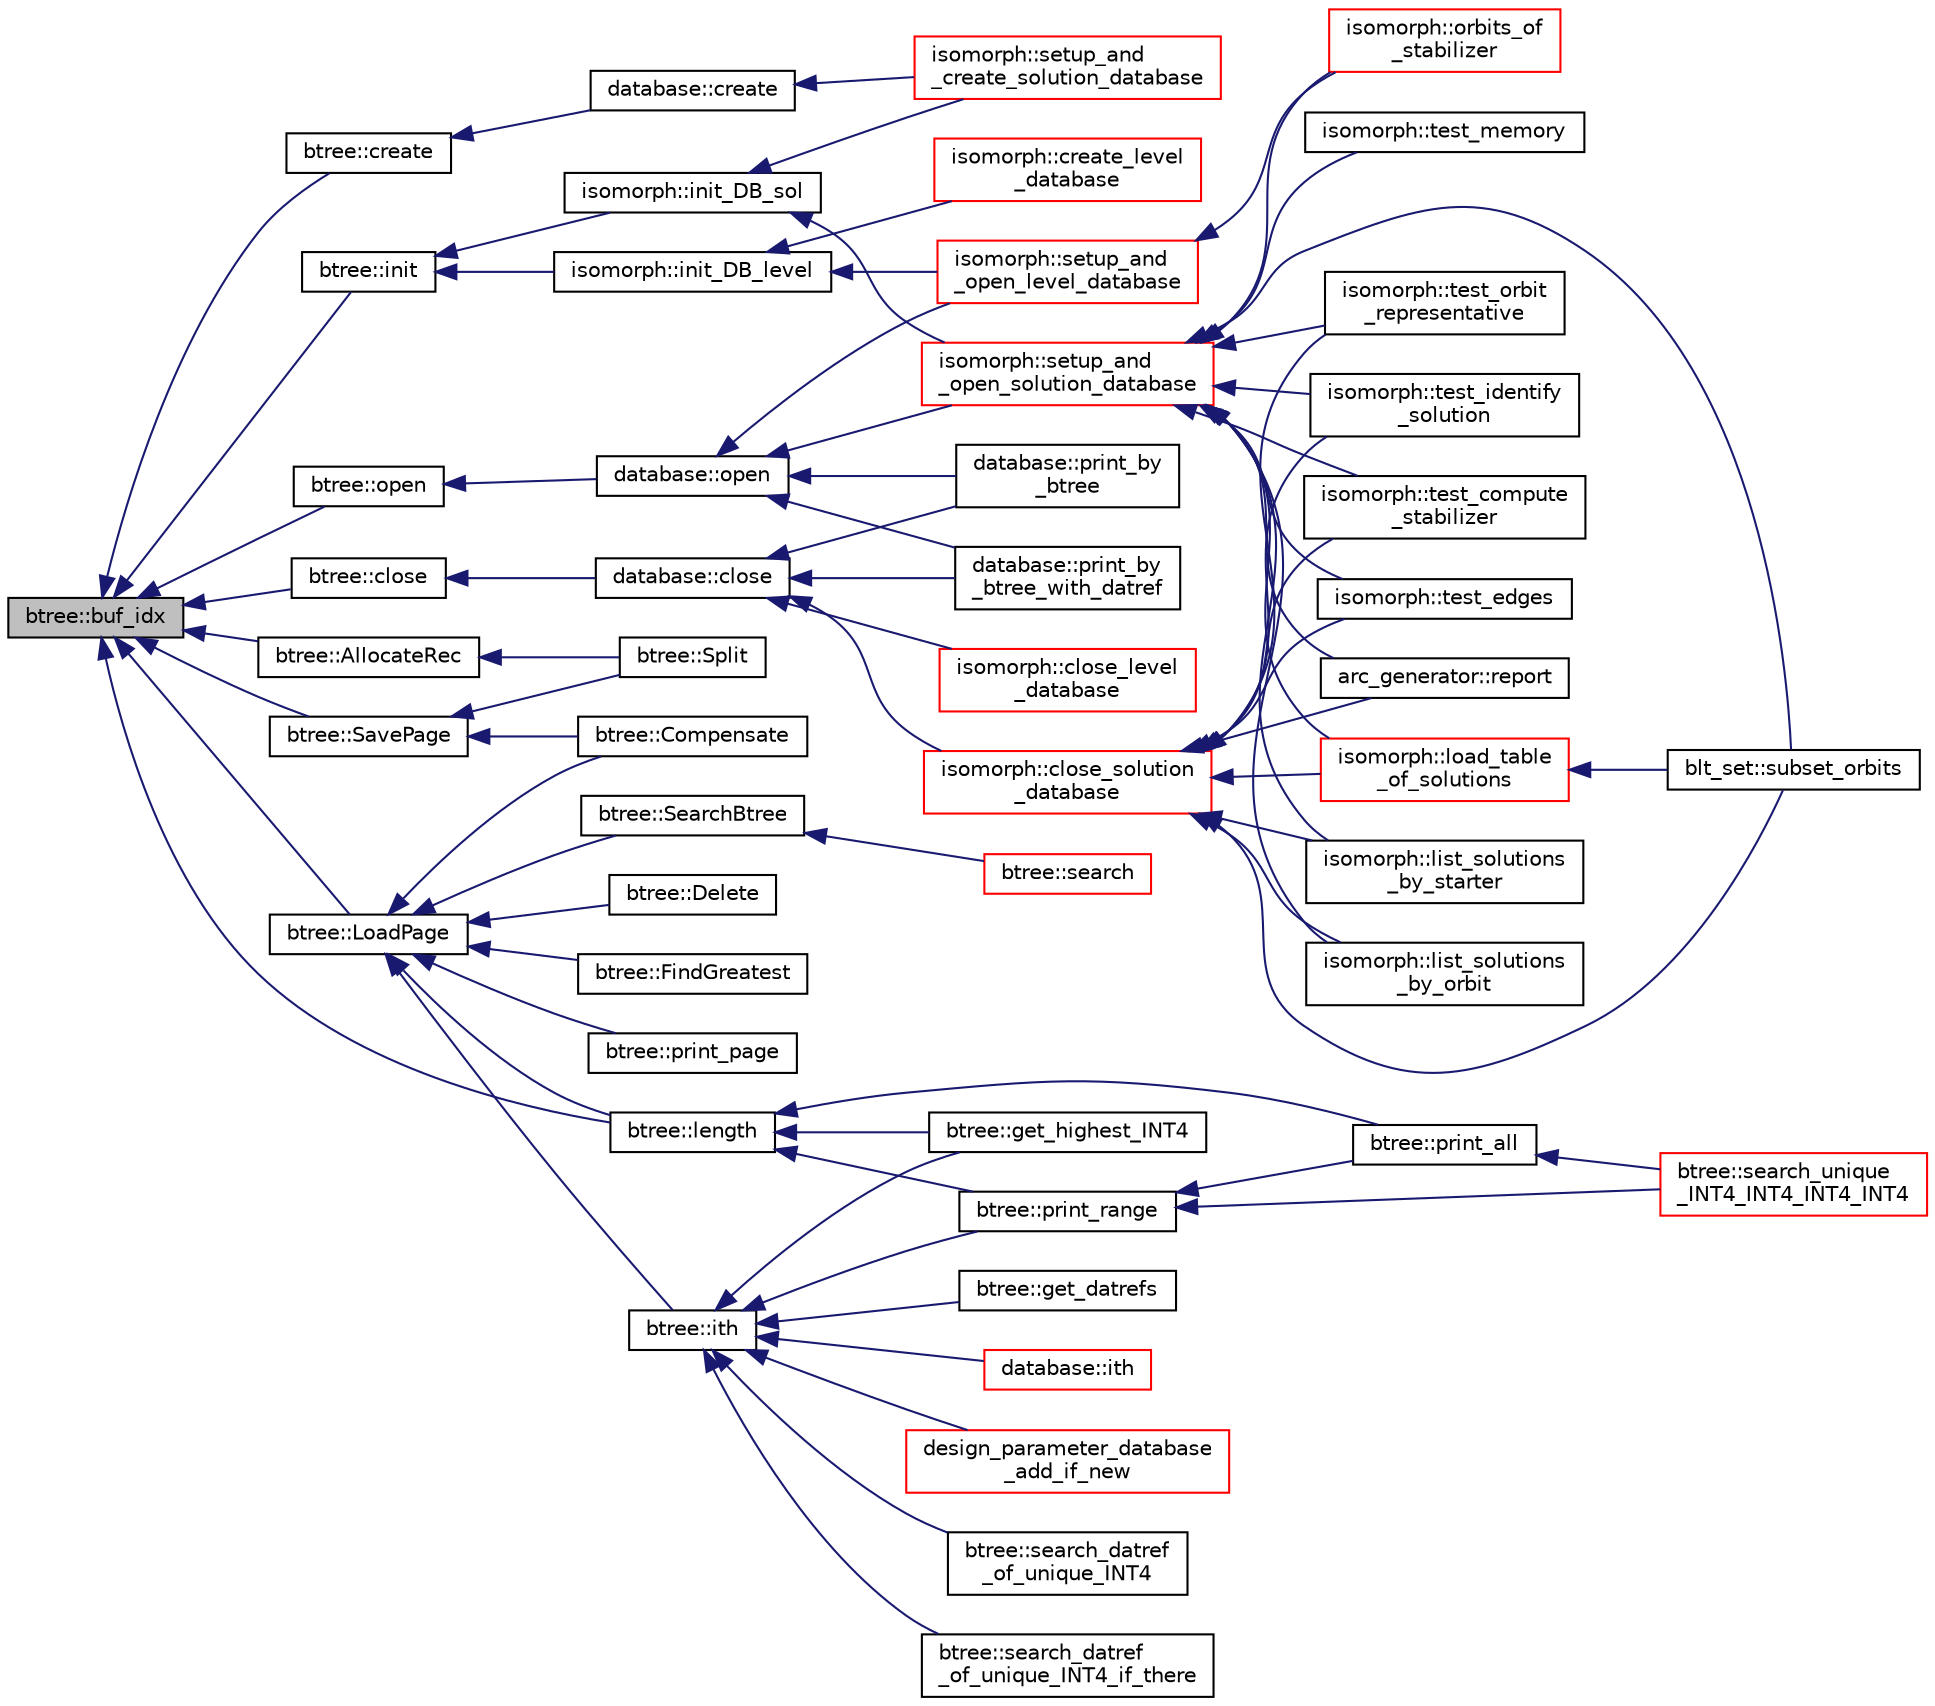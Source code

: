 digraph "btree::buf_idx"
{
  edge [fontname="Helvetica",fontsize="10",labelfontname="Helvetica",labelfontsize="10"];
  node [fontname="Helvetica",fontsize="10",shape=record];
  rankdir="LR";
  Node553 [label="btree::buf_idx",height=0.2,width=0.4,color="black", fillcolor="grey75", style="filled", fontcolor="black"];
  Node553 -> Node554 [dir="back",color="midnightblue",fontsize="10",style="solid",fontname="Helvetica"];
  Node554 [label="btree::init",height=0.2,width=0.4,color="black", fillcolor="white", style="filled",URL="$dd/db0/classbtree.html#a3c88706e9886f1f9bc142b511aeab642"];
  Node554 -> Node555 [dir="back",color="midnightblue",fontsize="10",style="solid",fontname="Helvetica"];
  Node555 [label="isomorph::init_DB_sol",height=0.2,width=0.4,color="black", fillcolor="white", style="filled",URL="$d3/d5f/classisomorph.html#afd8d8a546fa9a7bc6f211b216e291039"];
  Node555 -> Node556 [dir="back",color="midnightblue",fontsize="10",style="solid",fontname="Helvetica"];
  Node556 [label="isomorph::setup_and\l_open_solution_database",height=0.2,width=0.4,color="red", fillcolor="white", style="filled",URL="$d3/d5f/classisomorph.html#a31846d3ae261a9c2dc089fb87710ce5c"];
  Node556 -> Node557 [dir="back",color="midnightblue",fontsize="10",style="solid",fontname="Helvetica"];
  Node557 [label="blt_set::subset_orbits",height=0.2,width=0.4,color="black", fillcolor="white", style="filled",URL="$d1/d3d/classblt__set.html#af8f79fc4346244acfa0e2c2d23c36993"];
  Node556 -> Node558 [dir="back",color="midnightblue",fontsize="10",style="solid",fontname="Helvetica"];
  Node558 [label="arc_generator::report",height=0.2,width=0.4,color="black", fillcolor="white", style="filled",URL="$d4/d21/classarc__generator.html#a650f715bb3eec8fd1057e07e5b384f9a"];
  Node556 -> Node559 [dir="back",color="midnightblue",fontsize="10",style="solid",fontname="Helvetica"];
  Node559 [label="isomorph::load_table\l_of_solutions",height=0.2,width=0.4,color="red", fillcolor="white", style="filled",URL="$d3/d5f/classisomorph.html#a21ab5aba74a200b9abf041dc5206821a"];
  Node559 -> Node557 [dir="back",color="midnightblue",fontsize="10",style="solid",fontname="Helvetica"];
  Node556 -> Node570 [dir="back",color="midnightblue",fontsize="10",style="solid",fontname="Helvetica"];
  Node570 [label="isomorph::list_solutions\l_by_starter",height=0.2,width=0.4,color="black", fillcolor="white", style="filled",URL="$d3/d5f/classisomorph.html#a9c40f343f1a3e5fc177e5121bc809b06"];
  Node556 -> Node571 [dir="back",color="midnightblue",fontsize="10",style="solid",fontname="Helvetica"];
  Node571 [label="isomorph::list_solutions\l_by_orbit",height=0.2,width=0.4,color="black", fillcolor="white", style="filled",URL="$d3/d5f/classisomorph.html#adefb1a89c097c284d29f92d5fc58ebfa"];
  Node556 -> Node572 [dir="back",color="midnightblue",fontsize="10",style="solid",fontname="Helvetica"];
  Node572 [label="isomorph::orbits_of\l_stabilizer",height=0.2,width=0.4,color="red", fillcolor="white", style="filled",URL="$d3/d5f/classisomorph.html#a72bbdc12cca5a90045ef15d0b24075e6"];
  Node556 -> Node574 [dir="back",color="midnightblue",fontsize="10",style="solid",fontname="Helvetica"];
  Node574 [label="isomorph::test_orbit\l_representative",height=0.2,width=0.4,color="black", fillcolor="white", style="filled",URL="$d3/d5f/classisomorph.html#a5f165aa61a0d6b349da5a6117135f6c0"];
  Node556 -> Node575 [dir="back",color="midnightblue",fontsize="10",style="solid",fontname="Helvetica"];
  Node575 [label="isomorph::test_identify\l_solution",height=0.2,width=0.4,color="black", fillcolor="white", style="filled",URL="$d3/d5f/classisomorph.html#aa2c95f309e3283179e87bbbd83bfdc7d"];
  Node556 -> Node576 [dir="back",color="midnightblue",fontsize="10",style="solid",fontname="Helvetica"];
  Node576 [label="isomorph::test_compute\l_stabilizer",height=0.2,width=0.4,color="black", fillcolor="white", style="filled",URL="$d3/d5f/classisomorph.html#a72cd06f32311c44eb09dd73faa36b748"];
  Node556 -> Node577 [dir="back",color="midnightblue",fontsize="10",style="solid",fontname="Helvetica"];
  Node577 [label="isomorph::test_memory",height=0.2,width=0.4,color="black", fillcolor="white", style="filled",URL="$d3/d5f/classisomorph.html#a27877043c77db8e85e8fa7d5c43845b0"];
  Node556 -> Node578 [dir="back",color="midnightblue",fontsize="10",style="solid",fontname="Helvetica"];
  Node578 [label="isomorph::test_edges",height=0.2,width=0.4,color="black", fillcolor="white", style="filled",URL="$d3/d5f/classisomorph.html#ad23507927d8f7698073475d12b2a85bc"];
  Node555 -> Node588 [dir="back",color="midnightblue",fontsize="10",style="solid",fontname="Helvetica"];
  Node588 [label="isomorph::setup_and\l_create_solution_database",height=0.2,width=0.4,color="red", fillcolor="white", style="filled",URL="$d3/d5f/classisomorph.html#a810a22dfde3c43272107c743ec819b0e"];
  Node554 -> Node600 [dir="back",color="midnightblue",fontsize="10",style="solid",fontname="Helvetica"];
  Node600 [label="isomorph::init_DB_level",height=0.2,width=0.4,color="black", fillcolor="white", style="filled",URL="$d3/d5f/classisomorph.html#a1a2df5281026bc94d57ebce33d67fe6c"];
  Node600 -> Node601 [dir="back",color="midnightblue",fontsize="10",style="solid",fontname="Helvetica"];
  Node601 [label="isomorph::setup_and\l_open_level_database",height=0.2,width=0.4,color="red", fillcolor="white", style="filled",URL="$d3/d5f/classisomorph.html#aa011f38988f4db9c6f5abd84faebd153"];
  Node601 -> Node572 [dir="back",color="midnightblue",fontsize="10",style="solid",fontname="Helvetica"];
  Node600 -> Node602 [dir="back",color="midnightblue",fontsize="10",style="solid",fontname="Helvetica"];
  Node602 [label="isomorph::create_level\l_database",height=0.2,width=0.4,color="red", fillcolor="white", style="filled",URL="$d3/d5f/classisomorph.html#a15a452310bd3189f10f34c7dd7085e69"];
  Node553 -> Node606 [dir="back",color="midnightblue",fontsize="10",style="solid",fontname="Helvetica"];
  Node606 [label="btree::create",height=0.2,width=0.4,color="black", fillcolor="white", style="filled",URL="$dd/db0/classbtree.html#ae46050f7dc1057d21cddcd6b2e3496d9"];
  Node606 -> Node607 [dir="back",color="midnightblue",fontsize="10",style="solid",fontname="Helvetica"];
  Node607 [label="database::create",height=0.2,width=0.4,color="black", fillcolor="white", style="filled",URL="$db/d72/classdatabase.html#a41d486156468426370c803bea3976cf1"];
  Node607 -> Node588 [dir="back",color="midnightblue",fontsize="10",style="solid",fontname="Helvetica"];
  Node553 -> Node608 [dir="back",color="midnightblue",fontsize="10",style="solid",fontname="Helvetica"];
  Node608 [label="btree::open",height=0.2,width=0.4,color="black", fillcolor="white", style="filled",URL="$dd/db0/classbtree.html#a3e718949f1be6057839463292a60297a"];
  Node608 -> Node609 [dir="back",color="midnightblue",fontsize="10",style="solid",fontname="Helvetica"];
  Node609 [label="database::open",height=0.2,width=0.4,color="black", fillcolor="white", style="filled",URL="$db/d72/classdatabase.html#a65e8eccf98ecab4d55fb25bacaae6a19"];
  Node609 -> Node610 [dir="back",color="midnightblue",fontsize="10",style="solid",fontname="Helvetica"];
  Node610 [label="database::print_by\l_btree",height=0.2,width=0.4,color="black", fillcolor="white", style="filled",URL="$db/d72/classdatabase.html#ac45ae44f2a861557ced6e5ab7c146717"];
  Node609 -> Node611 [dir="back",color="midnightblue",fontsize="10",style="solid",fontname="Helvetica"];
  Node611 [label="database::print_by\l_btree_with_datref",height=0.2,width=0.4,color="black", fillcolor="white", style="filled",URL="$db/d72/classdatabase.html#af84030a29b31944d6763974ac4f774b5"];
  Node609 -> Node556 [dir="back",color="midnightblue",fontsize="10",style="solid",fontname="Helvetica"];
  Node609 -> Node601 [dir="back",color="midnightblue",fontsize="10",style="solid",fontname="Helvetica"];
  Node553 -> Node612 [dir="back",color="midnightblue",fontsize="10",style="solid",fontname="Helvetica"];
  Node612 [label="btree::close",height=0.2,width=0.4,color="black", fillcolor="white", style="filled",URL="$dd/db0/classbtree.html#acdd59b8696e09dc1c76356902fb35cbd"];
  Node612 -> Node613 [dir="back",color="midnightblue",fontsize="10",style="solid",fontname="Helvetica"];
  Node613 [label="database::close",height=0.2,width=0.4,color="black", fillcolor="white", style="filled",URL="$db/d72/classdatabase.html#acdc74d15f711cab1c165989723d45caf"];
  Node613 -> Node610 [dir="back",color="midnightblue",fontsize="10",style="solid",fontname="Helvetica"];
  Node613 -> Node611 [dir="back",color="midnightblue",fontsize="10",style="solid",fontname="Helvetica"];
  Node613 -> Node614 [dir="back",color="midnightblue",fontsize="10",style="solid",fontname="Helvetica"];
  Node614 [label="isomorph::close_solution\l_database",height=0.2,width=0.4,color="red", fillcolor="white", style="filled",URL="$d3/d5f/classisomorph.html#a4219716e51f60288361e06dd0e91810b"];
  Node614 -> Node557 [dir="back",color="midnightblue",fontsize="10",style="solid",fontname="Helvetica"];
  Node614 -> Node558 [dir="back",color="midnightblue",fontsize="10",style="solid",fontname="Helvetica"];
  Node614 -> Node559 [dir="back",color="midnightblue",fontsize="10",style="solid",fontname="Helvetica"];
  Node614 -> Node570 [dir="back",color="midnightblue",fontsize="10",style="solid",fontname="Helvetica"];
  Node614 -> Node571 [dir="back",color="midnightblue",fontsize="10",style="solid",fontname="Helvetica"];
  Node614 -> Node574 [dir="back",color="midnightblue",fontsize="10",style="solid",fontname="Helvetica"];
  Node614 -> Node575 [dir="back",color="midnightblue",fontsize="10",style="solid",fontname="Helvetica"];
  Node614 -> Node576 [dir="back",color="midnightblue",fontsize="10",style="solid",fontname="Helvetica"];
  Node614 -> Node578 [dir="back",color="midnightblue",fontsize="10",style="solid",fontname="Helvetica"];
  Node613 -> Node615 [dir="back",color="midnightblue",fontsize="10",style="solid",fontname="Helvetica"];
  Node615 [label="isomorph::close_level\l_database",height=0.2,width=0.4,color="red", fillcolor="white", style="filled",URL="$d3/d5f/classisomorph.html#aeca68d029ae707d3a6c6d4293b7086c8"];
  Node553 -> Node616 [dir="back",color="midnightblue",fontsize="10",style="solid",fontname="Helvetica"];
  Node616 [label="btree::AllocateRec",height=0.2,width=0.4,color="black", fillcolor="white", style="filled",URL="$dd/db0/classbtree.html#afc6388f3da9703ee6cd576bd48fe5264"];
  Node616 -> Node617 [dir="back",color="midnightblue",fontsize="10",style="solid",fontname="Helvetica"];
  Node617 [label="btree::Split",height=0.2,width=0.4,color="black", fillcolor="white", style="filled",URL="$dd/db0/classbtree.html#a5596bf9f5e2d58fd57683d58c2c267d4"];
  Node553 -> Node618 [dir="back",color="midnightblue",fontsize="10",style="solid",fontname="Helvetica"];
  Node618 [label="btree::LoadPage",height=0.2,width=0.4,color="black", fillcolor="white", style="filled",URL="$dd/db0/classbtree.html#a29d23b8b151b6b793aa1184ca6ccc947"];
  Node618 -> Node619 [dir="back",color="midnightblue",fontsize="10",style="solid",fontname="Helvetica"];
  Node619 [label="btree::SearchBtree",height=0.2,width=0.4,color="black", fillcolor="white", style="filled",URL="$dd/db0/classbtree.html#a6717768edf4de1aad4736c303bcedddd"];
  Node619 -> Node620 [dir="back",color="midnightblue",fontsize="10",style="solid",fontname="Helvetica"];
  Node620 [label="btree::search",height=0.2,width=0.4,color="red", fillcolor="white", style="filled",URL="$dd/db0/classbtree.html#a0aea262fd4da610b2276f7742fc999d5"];
  Node618 -> Node644 [dir="back",color="midnightblue",fontsize="10",style="solid",fontname="Helvetica"];
  Node644 [label="btree::length",height=0.2,width=0.4,color="black", fillcolor="white", style="filled",URL="$dd/db0/classbtree.html#ac75ef7763f81f808bdf266f12d1fa137"];
  Node644 -> Node645 [dir="back",color="midnightblue",fontsize="10",style="solid",fontname="Helvetica"];
  Node645 [label="btree::get_highest_INT4",height=0.2,width=0.4,color="black", fillcolor="white", style="filled",URL="$dd/db0/classbtree.html#a699ad5c8c9d1d516693954e5178be309"];
  Node644 -> Node646 [dir="back",color="midnightblue",fontsize="10",style="solid",fontname="Helvetica"];
  Node646 [label="btree::print_all",height=0.2,width=0.4,color="black", fillcolor="white", style="filled",URL="$dd/db0/classbtree.html#a34c238b9ff5f8dcdf31948c0abba05ca"];
  Node646 -> Node637 [dir="back",color="midnightblue",fontsize="10",style="solid",fontname="Helvetica"];
  Node637 [label="btree::search_unique\l_INT4_INT4_INT4_INT4",height=0.2,width=0.4,color="red", fillcolor="white", style="filled",URL="$dd/db0/classbtree.html#a84ca9f7c7d10a5fbf123bf68081519e1"];
  Node644 -> Node647 [dir="back",color="midnightblue",fontsize="10",style="solid",fontname="Helvetica"];
  Node647 [label="btree::print_range",height=0.2,width=0.4,color="black", fillcolor="white", style="filled",URL="$dd/db0/classbtree.html#afdde4b8008679f3c85b24b254a5ffdad"];
  Node647 -> Node637 [dir="back",color="midnightblue",fontsize="10",style="solid",fontname="Helvetica"];
  Node647 -> Node646 [dir="back",color="midnightblue",fontsize="10",style="solid",fontname="Helvetica"];
  Node618 -> Node648 [dir="back",color="midnightblue",fontsize="10",style="solid",fontname="Helvetica"];
  Node648 [label="btree::ith",height=0.2,width=0.4,color="black", fillcolor="white", style="filled",URL="$dd/db0/classbtree.html#aba50733eb0d292c2fd103cd6721cc1d6"];
  Node648 -> Node639 [dir="back",color="midnightblue",fontsize="10",style="solid",fontname="Helvetica"];
  Node639 [label="design_parameter_database\l_add_if_new",height=0.2,width=0.4,color="red", fillcolor="white", style="filled",URL="$d9/d60/discreta_8h.html#afab003d450b51bb6c988b57c3451f535"];
  Node648 -> Node624 [dir="back",color="midnightblue",fontsize="10",style="solid",fontname="Helvetica"];
  Node624 [label="btree::search_datref\l_of_unique_INT4",height=0.2,width=0.4,color="black", fillcolor="white", style="filled",URL="$dd/db0/classbtree.html#a346c06a9e28986d1e28065fb935eee35"];
  Node648 -> Node625 [dir="back",color="midnightblue",fontsize="10",style="solid",fontname="Helvetica"];
  Node625 [label="btree::search_datref\l_of_unique_INT4_if_there",height=0.2,width=0.4,color="black", fillcolor="white", style="filled",URL="$dd/db0/classbtree.html#afceff3e8dd827e4d687e2a82bed46256"];
  Node648 -> Node645 [dir="back",color="midnightblue",fontsize="10",style="solid",fontname="Helvetica"];
  Node648 -> Node649 [dir="back",color="midnightblue",fontsize="10",style="solid",fontname="Helvetica"];
  Node649 [label="btree::get_datrefs",height=0.2,width=0.4,color="black", fillcolor="white", style="filled",URL="$dd/db0/classbtree.html#a4f8c801758d3fdb0e12cfa8be1bcdd74"];
  Node648 -> Node647 [dir="back",color="midnightblue",fontsize="10",style="solid",fontname="Helvetica"];
  Node648 -> Node650 [dir="back",color="midnightblue",fontsize="10",style="solid",fontname="Helvetica"];
  Node650 [label="database::ith",height=0.2,width=0.4,color="red", fillcolor="white", style="filled",URL="$db/d72/classdatabase.html#af17af33b686cba55558237b04714108f"];
  Node618 -> Node662 [dir="back",color="midnightblue",fontsize="10",style="solid",fontname="Helvetica"];
  Node662 [label="btree::Delete",height=0.2,width=0.4,color="black", fillcolor="white", style="filled",URL="$dd/db0/classbtree.html#a79bf3a5ba68348f79df3da7875b40228"];
  Node618 -> Node663 [dir="back",color="midnightblue",fontsize="10",style="solid",fontname="Helvetica"];
  Node663 [label="btree::FindGreatest",height=0.2,width=0.4,color="black", fillcolor="white", style="filled",URL="$dd/db0/classbtree.html#a45bbef6d83e3e0ca26448baa2b4ea1c9"];
  Node618 -> Node664 [dir="back",color="midnightblue",fontsize="10",style="solid",fontname="Helvetica"];
  Node664 [label="btree::Compensate",height=0.2,width=0.4,color="black", fillcolor="white", style="filled",URL="$dd/db0/classbtree.html#ae778b7f97622e4511e84b543343b6024"];
  Node618 -> Node665 [dir="back",color="midnightblue",fontsize="10",style="solid",fontname="Helvetica"];
  Node665 [label="btree::print_page",height=0.2,width=0.4,color="black", fillcolor="white", style="filled",URL="$dd/db0/classbtree.html#a844ce0c89c957a300e1e67223252440d"];
  Node553 -> Node666 [dir="back",color="midnightblue",fontsize="10",style="solid",fontname="Helvetica"];
  Node666 [label="btree::SavePage",height=0.2,width=0.4,color="black", fillcolor="white", style="filled",URL="$dd/db0/classbtree.html#a2dd55fa54a2db4dfd5746d2f27835e26"];
  Node666 -> Node617 [dir="back",color="midnightblue",fontsize="10",style="solid",fontname="Helvetica"];
  Node666 -> Node664 [dir="back",color="midnightblue",fontsize="10",style="solid",fontname="Helvetica"];
  Node553 -> Node644 [dir="back",color="midnightblue",fontsize="10",style="solid",fontname="Helvetica"];
}
